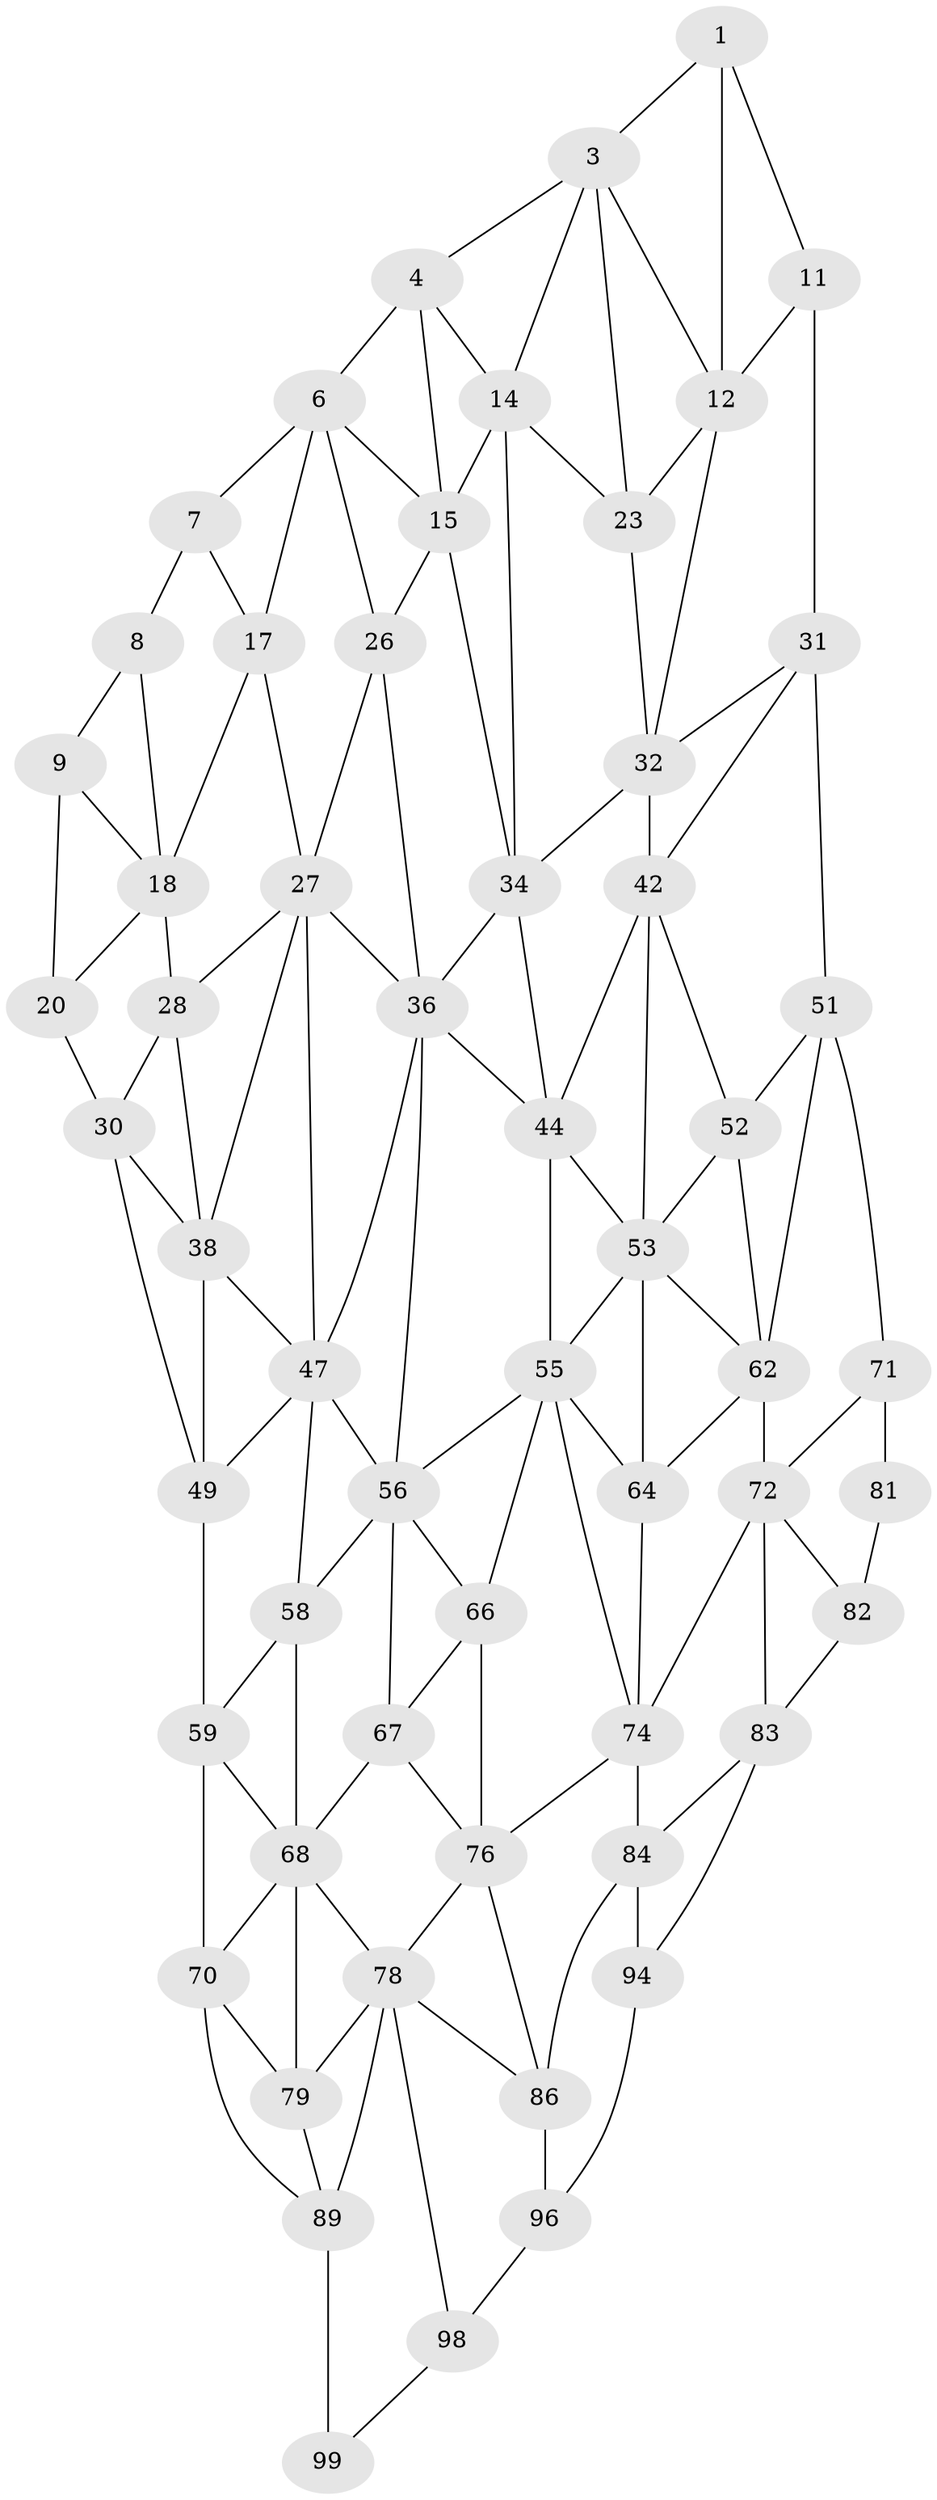 // original degree distribution, {2: 0.04, 3: 0.32, 4: 0.64}
// Generated by graph-tools (version 1.1) at 2025/38/02/21/25 10:38:57]
// undirected, 57 vertices, 122 edges
graph export_dot {
graph [start="1"]
  node [color=gray90,style=filled];
  1 [super="+2"];
  3 [super="+13"];
  4 [super="+5"];
  6 [super="+16"];
  7;
  8;
  9 [super="+10"];
  11 [super="+21"];
  12 [super="+22"];
  14 [super="+24"];
  15 [super="+25"];
  17;
  18 [super="+19"];
  20;
  23;
  26;
  27 [super="+37"];
  28 [super="+29"];
  30 [super="+40"];
  31 [super="+41"];
  32 [super="+33"];
  34 [super="+35"];
  36 [super="+46"];
  38 [super="+39"];
  42 [super="+43"];
  44 [super="+45"];
  47 [super="+48"];
  49 [super="+50"];
  51 [super="+61"];
  52;
  53 [super="+54"];
  55 [super="+65"];
  56 [super="+57"];
  58;
  59 [super="+60"];
  62 [super="+63"];
  64;
  66;
  67;
  68 [super="+69"];
  70 [super="+80"];
  71;
  72 [super="+73"];
  74 [super="+75"];
  76 [super="+77"];
  78 [super="+88"];
  79;
  81 [super="+91"];
  82 [super="+92"];
  83 [super="+93"];
  84 [super="+85"];
  86 [super="+87"];
  89 [super="+90"];
  94 [super="+95"];
  96 [super="+97"];
  98;
  99 [super="+100"];
  1 -- 11;
  1 -- 3;
  1 -- 12;
  3 -- 4;
  3 -- 12;
  3 -- 14;
  3 -- 23;
  4 -- 14;
  4 -- 6;
  4 -- 15;
  6 -- 7;
  6 -- 17;
  6 -- 26;
  6 -- 15;
  7 -- 17;
  7 -- 8;
  8 -- 18;
  8 -- 9;
  9 -- 20;
  9 -- 18;
  11 -- 12 [weight=2];
  11 -- 31;
  12 -- 32;
  12 -- 23;
  14 -- 15 [weight=2];
  14 -- 34;
  14 -- 23;
  15 -- 26;
  15 -- 34;
  17 -- 27;
  17 -- 18;
  18 -- 28 [weight=2];
  18 -- 20;
  20 -- 30;
  23 -- 32;
  26 -- 36;
  26 -- 27;
  27 -- 28;
  27 -- 36;
  27 -- 38;
  27 -- 47;
  28 -- 38 [weight=2];
  28 -- 30;
  30 -- 49;
  30 -- 38;
  31 -- 32;
  31 -- 42;
  31 -- 51;
  32 -- 42 [weight=2];
  32 -- 34;
  34 -- 44 [weight=2];
  34 -- 36;
  36 -- 56;
  36 -- 44;
  36 -- 47;
  38 -- 47;
  38 -- 49;
  42 -- 52;
  42 -- 44;
  42 -- 53;
  44 -- 55;
  44 -- 53;
  47 -- 56;
  47 -- 49;
  47 -- 58;
  49 -- 59 [weight=2];
  51 -- 52;
  51 -- 62;
  51 -- 71;
  52 -- 62;
  52 -- 53;
  53 -- 62;
  53 -- 64;
  53 -- 55;
  55 -- 56;
  55 -- 64;
  55 -- 66;
  55 -- 74;
  56 -- 66;
  56 -- 58;
  56 -- 67;
  58 -- 68;
  58 -- 59;
  59 -- 70;
  59 -- 68;
  62 -- 72 [weight=2];
  62 -- 64;
  64 -- 74;
  66 -- 76;
  66 -- 67;
  67 -- 68;
  67 -- 76;
  68 -- 78;
  68 -- 70;
  68 -- 79;
  70 -- 89;
  70 -- 79;
  71 -- 81;
  71 -- 72;
  72 -- 82;
  72 -- 74;
  72 -- 83;
  74 -- 84 [weight=2];
  74 -- 76;
  76 -- 86 [weight=2];
  76 -- 78;
  78 -- 79;
  78 -- 89;
  78 -- 98;
  78 -- 86;
  79 -- 89;
  81 -- 82 [weight=2];
  82 -- 83 [weight=2];
  83 -- 84;
  83 -- 94;
  84 -- 94 [weight=2];
  84 -- 86;
  86 -- 96 [weight=2];
  89 -- 99 [weight=2];
  94 -- 96;
  96 -- 98;
  98 -- 99;
}
